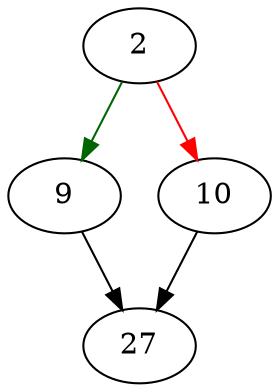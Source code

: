 strict digraph "line_is_complete" {
	// Node definitions.
	2 [entry=true];
	9;
	10;
	27;

	// Edge definitions.
	2 -> 9 [
		color=darkgreen
		cond=true
	];
	2 -> 10 [
		color=red
		cond=false
	];
	9 -> 27;
	10 -> 27;
}